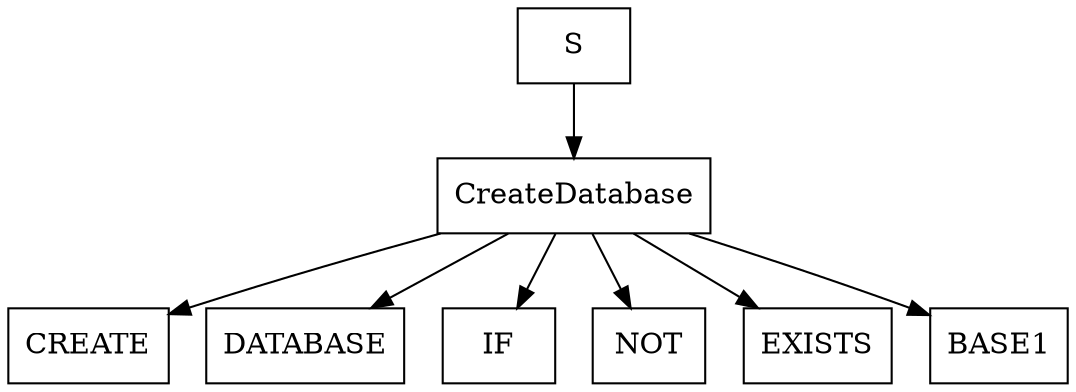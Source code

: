 digraph ASTTytus{ 
 rankdir = TD
 node[shape = "box"]
S[label="S"]
S->121820541389
121820541389[label="CreateDatabase"]
121820541389->-4698912301925725111
-4698912301925725111[label="CREATE"]
121820541389->135779650551884083
135779650551884083[label="DATABASE"]
121820541389->-7853608057816526210
-7853608057816526210[label="IF"]
121820541389->-2518677812634038949
-2518677812634038949[label="NOT"]
121820541389->7880422948755513701
7880422948755513701[label="EXISTS"]
121820541389->-7841713495668720137
-7841713495668720137[label="BASE1"]

 }
